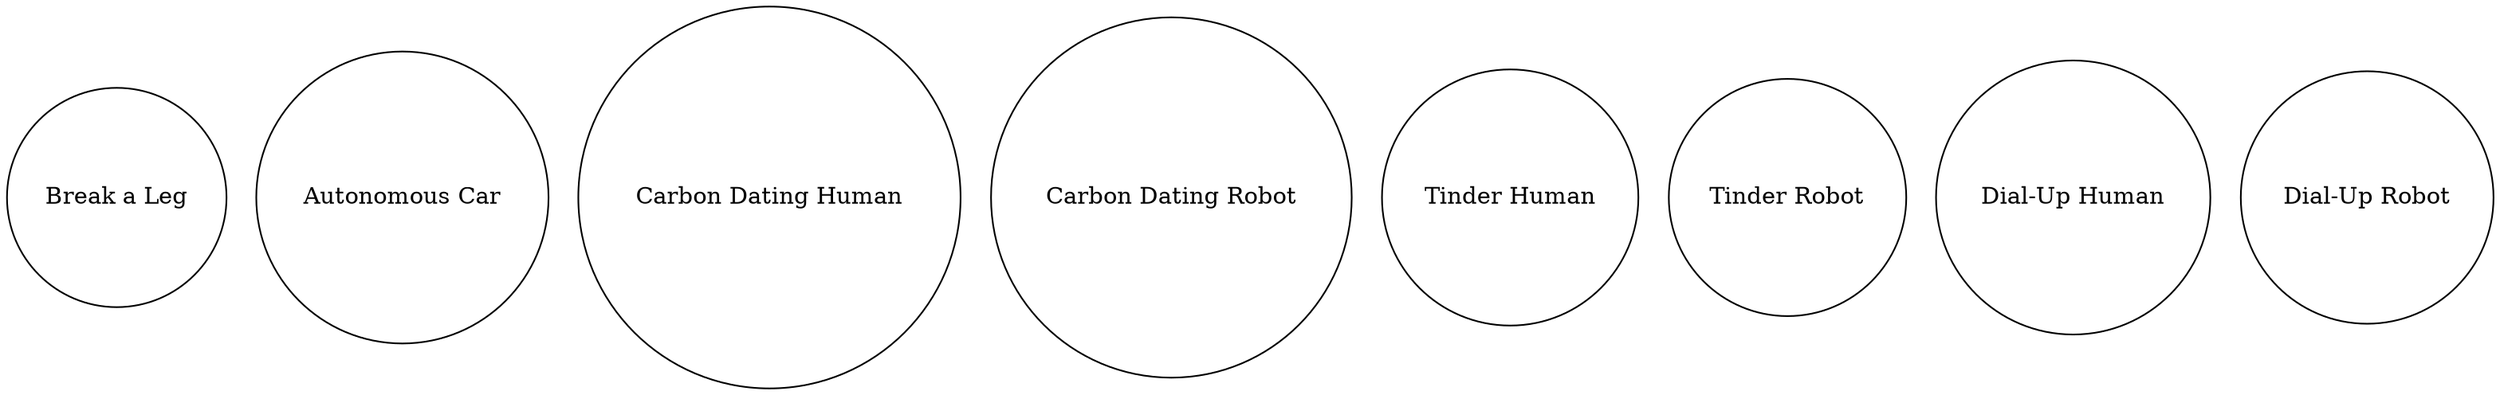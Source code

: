 digraph "Unconnected Jokes" {
	node [shape=circle]
	"Break a Leg
"
	"Autonomous Car
"
	"Carbon Dating Human
"
	"Carbon Dating Robot
"
	"Tinder Human
"
	"Tinder Robot
"
	"Dial-Up Human
"
	"Dial-Up Robot
"
}
